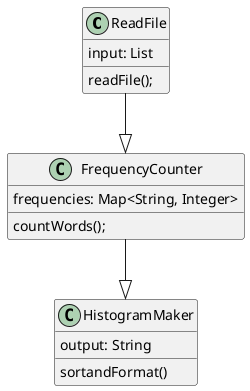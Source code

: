 @startuml

ReadFile --|> FrequencyCounter
FrequencyCounter --|> HistogramMaker

class FrequencyCounter {
frequencies: Map<String, Integer>
countWords();
}

class ReadFile {
input: List
readFile();
}

class HistogramMaker {
output: String
sortandFormat()
}

@enduml